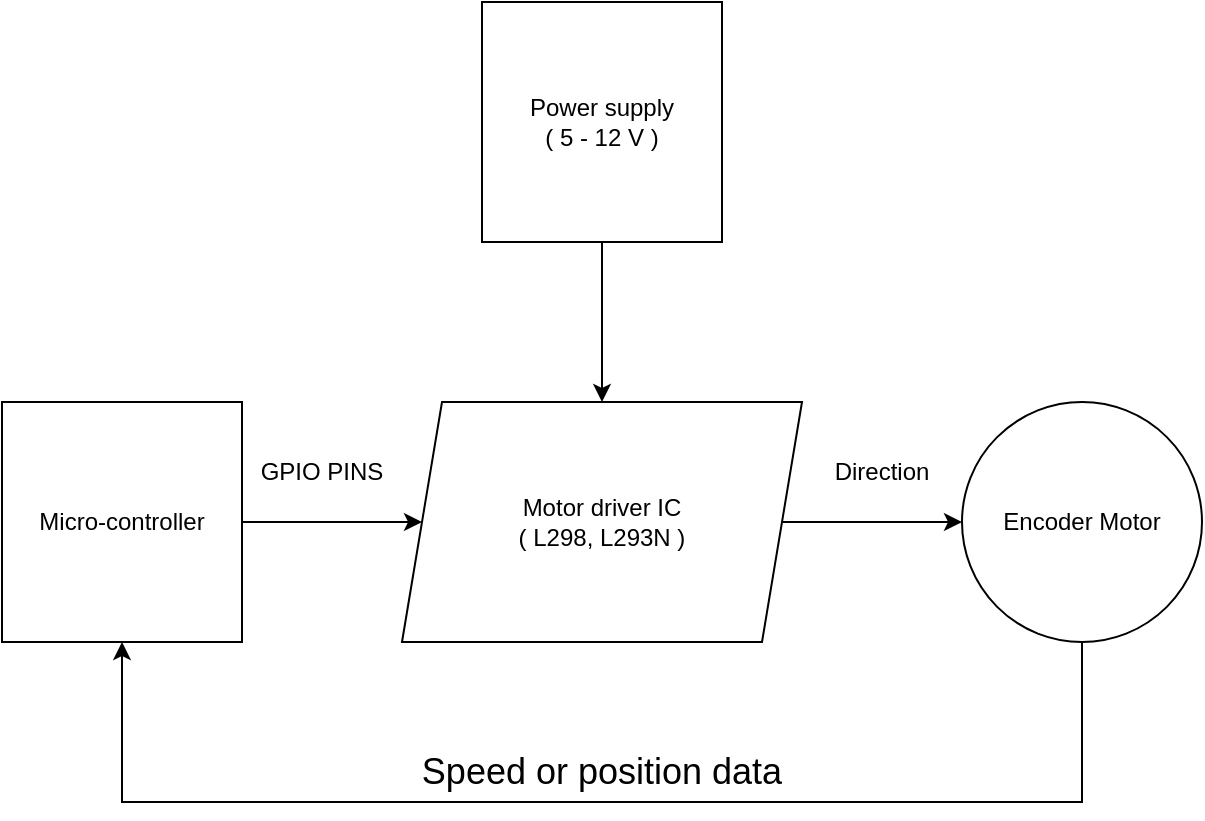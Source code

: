 <mxfile version="25.0.3">
  <diagram name="Page-1" id="fxipYIwqhj7cUi4l4b64">
    <mxGraphModel dx="880" dy="434" grid="1" gridSize="10" guides="1" tooltips="1" connect="1" arrows="1" fold="1" page="1" pageScale="1" pageWidth="850" pageHeight="1100" math="0" shadow="0">
      <root>
        <mxCell id="0" />
        <mxCell id="1" parent="0" />
        <mxCell id="xkNcb9PkMxvf_lxDwv3U-1" value="Micro-controller" style="whiteSpace=wrap;html=1;aspect=fixed;" vertex="1" parent="1">
          <mxGeometry x="150" y="280" width="120" height="120" as="geometry" />
        </mxCell>
        <mxCell id="xkNcb9PkMxvf_lxDwv3U-2" value="Motor driver IC&lt;div&gt;( L298, L293N )&lt;/div&gt;" style="shape=parallelogram;perimeter=parallelogramPerimeter;whiteSpace=wrap;html=1;fixedSize=1;" vertex="1" parent="1">
          <mxGeometry x="350" y="280" width="200" height="120" as="geometry" />
        </mxCell>
        <mxCell id="xkNcb9PkMxvf_lxDwv3U-3" value="Power supply&lt;div&gt;( 5 - 12 V )&lt;/div&gt;" style="whiteSpace=wrap;html=1;aspect=fixed;" vertex="1" parent="1">
          <mxGeometry x="390" y="80" width="120" height="120" as="geometry" />
        </mxCell>
        <mxCell id="xkNcb9PkMxvf_lxDwv3U-4" value="Encoder Motor" style="ellipse;whiteSpace=wrap;html=1;aspect=fixed;" vertex="1" parent="1">
          <mxGeometry x="630" y="280" width="120" height="120" as="geometry" />
        </mxCell>
        <mxCell id="xkNcb9PkMxvf_lxDwv3U-5" value="" style="endArrow=classic;html=1;rounded=0;exitX=1;exitY=0.5;exitDx=0;exitDy=0;entryX=0;entryY=0.5;entryDx=0;entryDy=0;" edge="1" parent="1" source="xkNcb9PkMxvf_lxDwv3U-1" target="xkNcb9PkMxvf_lxDwv3U-2">
          <mxGeometry width="50" height="50" relative="1" as="geometry">
            <mxPoint x="430" y="290" as="sourcePoint" />
            <mxPoint x="480" y="240" as="targetPoint" />
          </mxGeometry>
        </mxCell>
        <mxCell id="xkNcb9PkMxvf_lxDwv3U-6" value="GPIO PINS" style="text;html=1;align=center;verticalAlign=middle;whiteSpace=wrap;rounded=0;" vertex="1" parent="1">
          <mxGeometry x="270" y="300" width="80" height="30" as="geometry" />
        </mxCell>
        <mxCell id="xkNcb9PkMxvf_lxDwv3U-7" value="" style="endArrow=classic;html=1;rounded=0;exitX=0.5;exitY=1;exitDx=0;exitDy=0;entryX=0.5;entryY=0;entryDx=0;entryDy=0;" edge="1" parent="1" source="xkNcb9PkMxvf_lxDwv3U-3" target="xkNcb9PkMxvf_lxDwv3U-2">
          <mxGeometry width="50" height="50" relative="1" as="geometry">
            <mxPoint x="460" y="270" as="sourcePoint" />
            <mxPoint x="510" y="220" as="targetPoint" />
          </mxGeometry>
        </mxCell>
        <mxCell id="xkNcb9PkMxvf_lxDwv3U-8" value="" style="endArrow=classic;html=1;rounded=0;entryX=0;entryY=0.5;entryDx=0;entryDy=0;" edge="1" parent="1" target="xkNcb9PkMxvf_lxDwv3U-4">
          <mxGeometry width="50" height="50" relative="1" as="geometry">
            <mxPoint x="540" y="340" as="sourcePoint" />
            <mxPoint x="590" y="290" as="targetPoint" />
          </mxGeometry>
        </mxCell>
        <mxCell id="xkNcb9PkMxvf_lxDwv3U-9" value="" style="endArrow=classic;html=1;rounded=0;exitX=0.5;exitY=1;exitDx=0;exitDy=0;entryX=0.5;entryY=1;entryDx=0;entryDy=0;" edge="1" parent="1" source="xkNcb9PkMxvf_lxDwv3U-4" target="xkNcb9PkMxvf_lxDwv3U-1">
          <mxGeometry width="50" height="50" relative="1" as="geometry">
            <mxPoint x="440" y="480" as="sourcePoint" />
            <mxPoint x="440" y="480" as="targetPoint" />
            <Array as="points">
              <mxPoint x="690" y="480" />
              <mxPoint x="210" y="480" />
            </Array>
          </mxGeometry>
        </mxCell>
        <mxCell id="xkNcb9PkMxvf_lxDwv3U-12" value="Direction" style="text;html=1;align=center;verticalAlign=middle;whiteSpace=wrap;rounded=0;" vertex="1" parent="1">
          <mxGeometry x="560" y="300" width="60" height="30" as="geometry" />
        </mxCell>
        <mxCell id="xkNcb9PkMxvf_lxDwv3U-13" value="&lt;font style=&quot;font-size: 18px;&quot;&gt;Speed or position data&lt;/font&gt;" style="text;html=1;align=center;verticalAlign=middle;whiteSpace=wrap;rounded=0;" vertex="1" parent="1">
          <mxGeometry x="355" y="450" width="190" height="30" as="geometry" />
        </mxCell>
      </root>
    </mxGraphModel>
  </diagram>
</mxfile>
